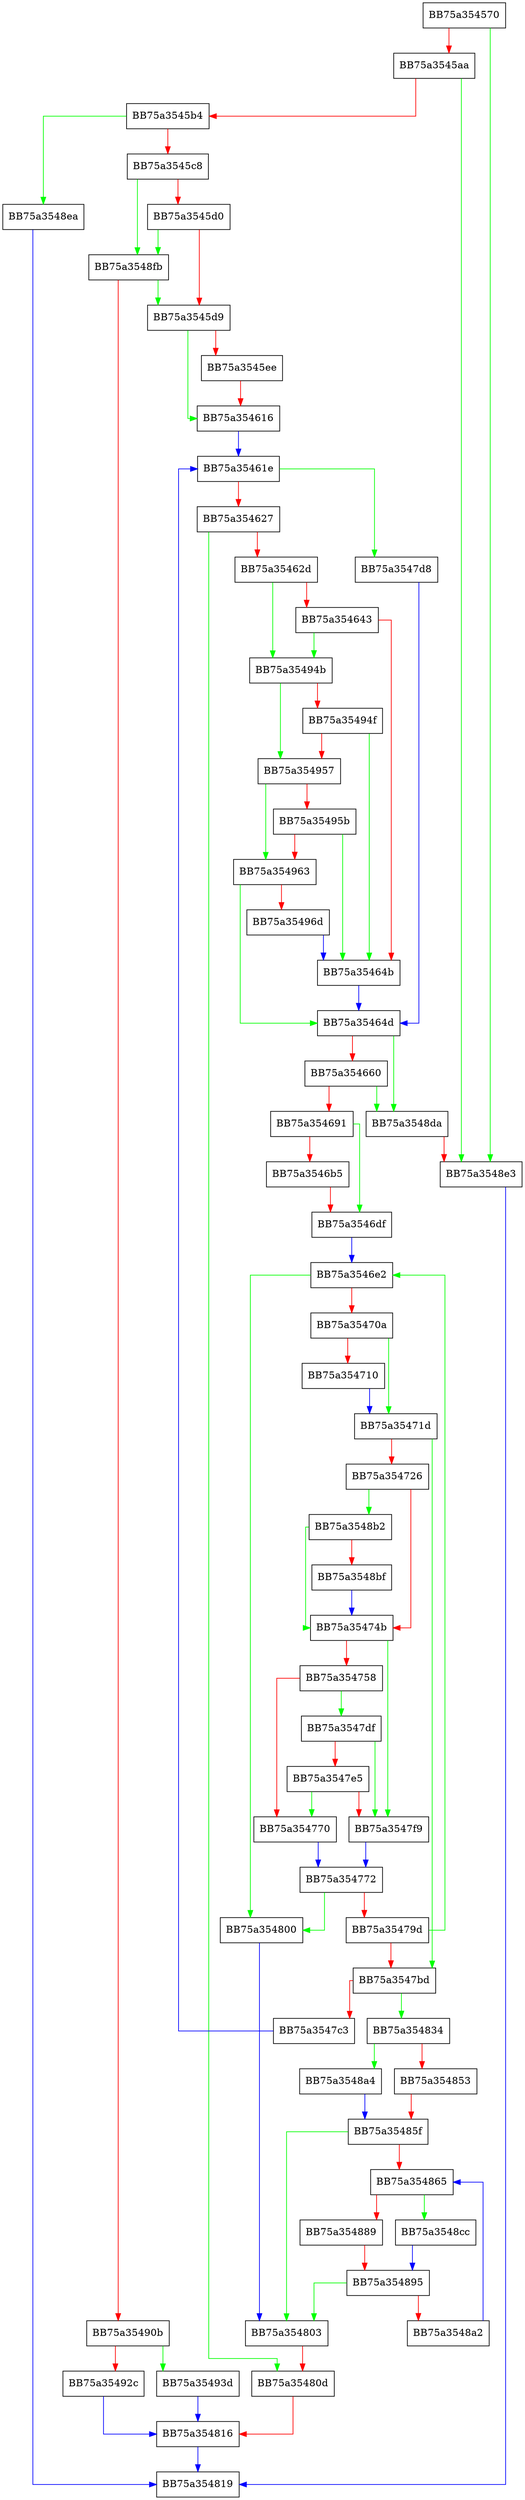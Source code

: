 digraph search {
  node [shape="box"];
  graph [splines=ortho];
  BB75a354570 -> BB75a3548e3 [color="green"];
  BB75a354570 -> BB75a3545aa [color="red"];
  BB75a3545aa -> BB75a3548e3 [color="green"];
  BB75a3545aa -> BB75a3545b4 [color="red"];
  BB75a3545b4 -> BB75a3548ea [color="green"];
  BB75a3545b4 -> BB75a3545c8 [color="red"];
  BB75a3545c8 -> BB75a3548fb [color="green"];
  BB75a3545c8 -> BB75a3545d0 [color="red"];
  BB75a3545d0 -> BB75a3548fb [color="green"];
  BB75a3545d0 -> BB75a3545d9 [color="red"];
  BB75a3545d9 -> BB75a354616 [color="green"];
  BB75a3545d9 -> BB75a3545ee [color="red"];
  BB75a3545ee -> BB75a354616 [color="red"];
  BB75a354616 -> BB75a35461e [color="blue"];
  BB75a35461e -> BB75a3547d8 [color="green"];
  BB75a35461e -> BB75a354627 [color="red"];
  BB75a354627 -> BB75a35480d [color="green"];
  BB75a354627 -> BB75a35462d [color="red"];
  BB75a35462d -> BB75a35494b [color="green"];
  BB75a35462d -> BB75a354643 [color="red"];
  BB75a354643 -> BB75a35494b [color="green"];
  BB75a354643 -> BB75a35464b [color="red"];
  BB75a35464b -> BB75a35464d [color="blue"];
  BB75a35464d -> BB75a3548da [color="green"];
  BB75a35464d -> BB75a354660 [color="red"];
  BB75a354660 -> BB75a3548da [color="green"];
  BB75a354660 -> BB75a354691 [color="red"];
  BB75a354691 -> BB75a3546df [color="green"];
  BB75a354691 -> BB75a3546b5 [color="red"];
  BB75a3546b5 -> BB75a3546df [color="red"];
  BB75a3546df -> BB75a3546e2 [color="blue"];
  BB75a3546e2 -> BB75a354800 [color="green"];
  BB75a3546e2 -> BB75a35470a [color="red"];
  BB75a35470a -> BB75a35471d [color="green"];
  BB75a35470a -> BB75a354710 [color="red"];
  BB75a354710 -> BB75a35471d [color="blue"];
  BB75a35471d -> BB75a3547bd [color="green"];
  BB75a35471d -> BB75a354726 [color="red"];
  BB75a354726 -> BB75a3548b2 [color="green"];
  BB75a354726 -> BB75a35474b [color="red"];
  BB75a35474b -> BB75a3547f9 [color="green"];
  BB75a35474b -> BB75a354758 [color="red"];
  BB75a354758 -> BB75a3547df [color="green"];
  BB75a354758 -> BB75a354770 [color="red"];
  BB75a354770 -> BB75a354772 [color="blue"];
  BB75a354772 -> BB75a354800 [color="green"];
  BB75a354772 -> BB75a35479d [color="red"];
  BB75a35479d -> BB75a3546e2 [color="green"];
  BB75a35479d -> BB75a3547bd [color="red"];
  BB75a3547bd -> BB75a354834 [color="green"];
  BB75a3547bd -> BB75a3547c3 [color="red"];
  BB75a3547c3 -> BB75a35461e [color="blue"];
  BB75a3547d8 -> BB75a35464d [color="blue"];
  BB75a3547df -> BB75a3547f9 [color="green"];
  BB75a3547df -> BB75a3547e5 [color="red"];
  BB75a3547e5 -> BB75a354770 [color="green"];
  BB75a3547e5 -> BB75a3547f9 [color="red"];
  BB75a3547f9 -> BB75a354772 [color="blue"];
  BB75a354800 -> BB75a354803 [color="blue"];
  BB75a354803 -> BB75a35480d [color="red"];
  BB75a35480d -> BB75a354816 [color="red"];
  BB75a354816 -> BB75a354819 [color="blue"];
  BB75a354834 -> BB75a3548a4 [color="green"];
  BB75a354834 -> BB75a354853 [color="red"];
  BB75a354853 -> BB75a35485f [color="red"];
  BB75a35485f -> BB75a354803 [color="green"];
  BB75a35485f -> BB75a354865 [color="red"];
  BB75a354865 -> BB75a3548cc [color="green"];
  BB75a354865 -> BB75a354889 [color="red"];
  BB75a354889 -> BB75a354895 [color="red"];
  BB75a354895 -> BB75a354803 [color="green"];
  BB75a354895 -> BB75a3548a2 [color="red"];
  BB75a3548a2 -> BB75a354865 [color="blue"];
  BB75a3548a4 -> BB75a35485f [color="blue"];
  BB75a3548b2 -> BB75a35474b [color="green"];
  BB75a3548b2 -> BB75a3548bf [color="red"];
  BB75a3548bf -> BB75a35474b [color="blue"];
  BB75a3548cc -> BB75a354895 [color="blue"];
  BB75a3548da -> BB75a3548e3 [color="red"];
  BB75a3548e3 -> BB75a354819 [color="blue"];
  BB75a3548ea -> BB75a354819 [color="blue"];
  BB75a3548fb -> BB75a3545d9 [color="green"];
  BB75a3548fb -> BB75a35490b [color="red"];
  BB75a35490b -> BB75a35493d [color="green"];
  BB75a35490b -> BB75a35492c [color="red"];
  BB75a35492c -> BB75a354816 [color="blue"];
  BB75a35493d -> BB75a354816 [color="blue"];
  BB75a35494b -> BB75a354957 [color="green"];
  BB75a35494b -> BB75a35494f [color="red"];
  BB75a35494f -> BB75a35464b [color="green"];
  BB75a35494f -> BB75a354957 [color="red"];
  BB75a354957 -> BB75a354963 [color="green"];
  BB75a354957 -> BB75a35495b [color="red"];
  BB75a35495b -> BB75a35464b [color="green"];
  BB75a35495b -> BB75a354963 [color="red"];
  BB75a354963 -> BB75a35464d [color="green"];
  BB75a354963 -> BB75a35496d [color="red"];
  BB75a35496d -> BB75a35464b [color="blue"];
}